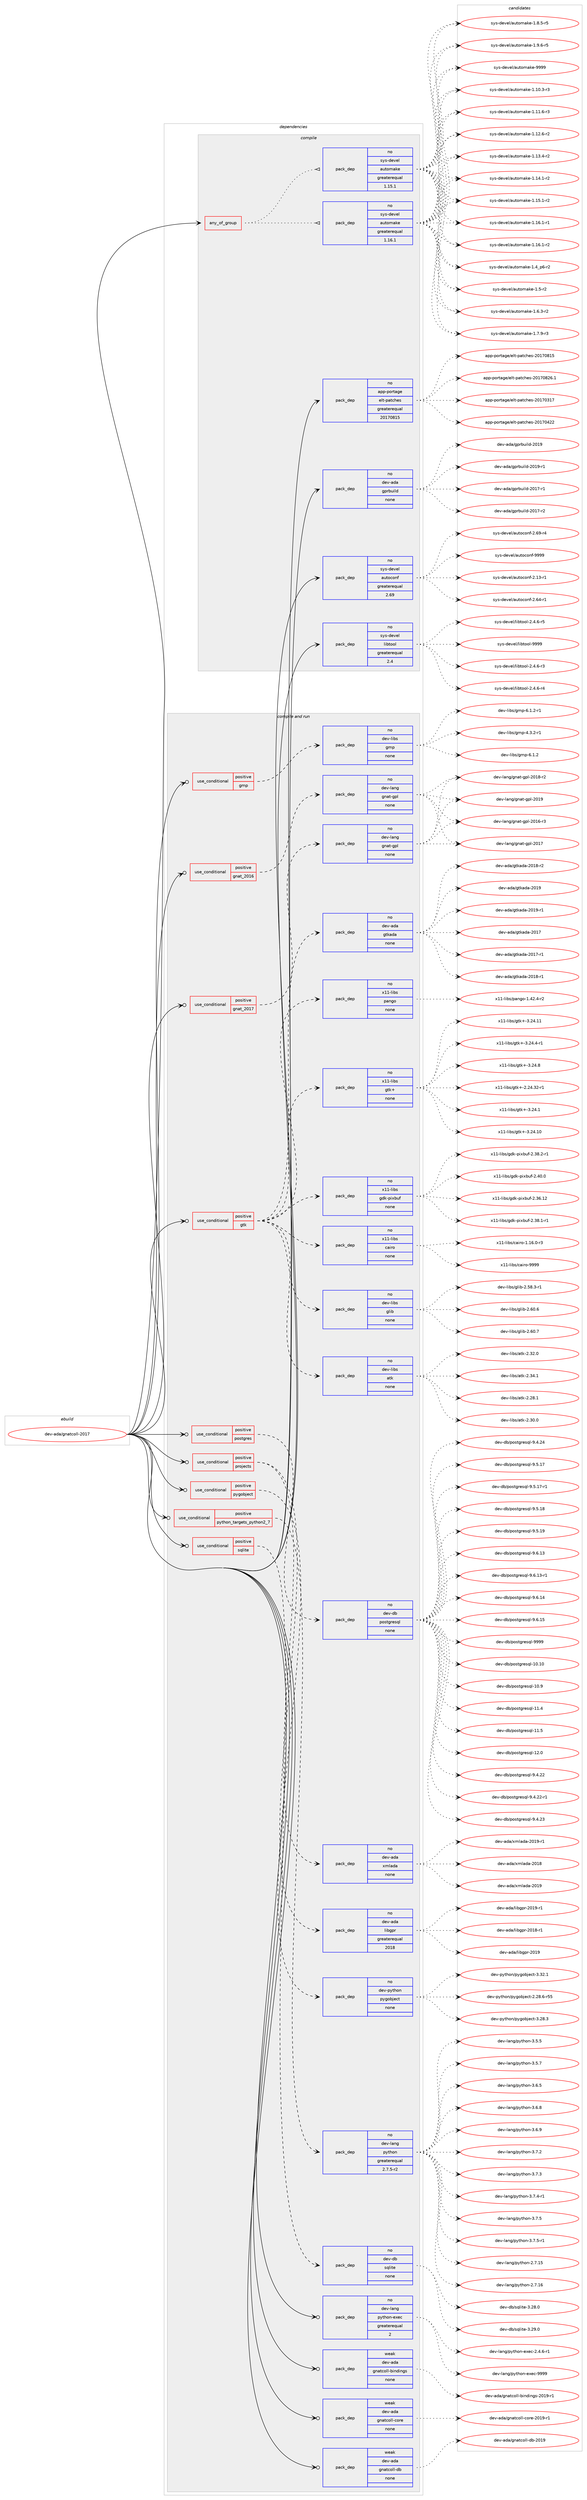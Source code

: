 digraph prolog {

# *************
# Graph options
# *************

newrank=true;
concentrate=true;
compound=true;
graph [rankdir=LR,fontname=Helvetica,fontsize=10,ranksep=1.5];#, ranksep=2.5, nodesep=0.2];
edge  [arrowhead=vee];
node  [fontname=Helvetica,fontsize=10];

# **********
# The ebuild
# **********

subgraph cluster_leftcol {
color=gray;
rank=same;
label=<<i>ebuild</i>>;
id [label="dev-ada/gnatcoll-2017", color=red, width=4, href="../dev-ada/gnatcoll-2017.svg"];
}

# ****************
# The dependencies
# ****************

subgraph cluster_midcol {
color=gray;
label=<<i>dependencies</i>>;
subgraph cluster_compile {
fillcolor="#eeeeee";
style=filled;
label=<<i>compile</i>>;
subgraph any9236 {
dependency516291 [label=<<TABLE BORDER="0" CELLBORDER="1" CELLSPACING="0" CELLPADDING="4"><TR><TD CELLPADDING="10">any_of_group</TD></TR></TABLE>>, shape=none, color=red];subgraph pack384468 {
dependency516292 [label=<<TABLE BORDER="0" CELLBORDER="1" CELLSPACING="0" CELLPADDING="4" WIDTH="220"><TR><TD ROWSPAN="6" CELLPADDING="30">pack_dep</TD></TR><TR><TD WIDTH="110">no</TD></TR><TR><TD>sys-devel</TD></TR><TR><TD>automake</TD></TR><TR><TD>greaterequal</TD></TR><TR><TD>1.16.1</TD></TR></TABLE>>, shape=none, color=blue];
}
dependency516291:e -> dependency516292:w [weight=20,style="dotted",arrowhead="oinv"];
subgraph pack384469 {
dependency516293 [label=<<TABLE BORDER="0" CELLBORDER="1" CELLSPACING="0" CELLPADDING="4" WIDTH="220"><TR><TD ROWSPAN="6" CELLPADDING="30">pack_dep</TD></TR><TR><TD WIDTH="110">no</TD></TR><TR><TD>sys-devel</TD></TR><TR><TD>automake</TD></TR><TR><TD>greaterequal</TD></TR><TR><TD>1.15.1</TD></TR></TABLE>>, shape=none, color=blue];
}
dependency516291:e -> dependency516293:w [weight=20,style="dotted",arrowhead="oinv"];
}
id:e -> dependency516291:w [weight=20,style="solid",arrowhead="vee"];
subgraph pack384470 {
dependency516294 [label=<<TABLE BORDER="0" CELLBORDER="1" CELLSPACING="0" CELLPADDING="4" WIDTH="220"><TR><TD ROWSPAN="6" CELLPADDING="30">pack_dep</TD></TR><TR><TD WIDTH="110">no</TD></TR><TR><TD>app-portage</TD></TR><TR><TD>elt-patches</TD></TR><TR><TD>greaterequal</TD></TR><TR><TD>20170815</TD></TR></TABLE>>, shape=none, color=blue];
}
id:e -> dependency516294:w [weight=20,style="solid",arrowhead="vee"];
subgraph pack384471 {
dependency516295 [label=<<TABLE BORDER="0" CELLBORDER="1" CELLSPACING="0" CELLPADDING="4" WIDTH="220"><TR><TD ROWSPAN="6" CELLPADDING="30">pack_dep</TD></TR><TR><TD WIDTH="110">no</TD></TR><TR><TD>dev-ada</TD></TR><TR><TD>gprbuild</TD></TR><TR><TD>none</TD></TR><TR><TD></TD></TR></TABLE>>, shape=none, color=blue];
}
id:e -> dependency516295:w [weight=20,style="solid",arrowhead="vee"];
subgraph pack384472 {
dependency516296 [label=<<TABLE BORDER="0" CELLBORDER="1" CELLSPACING="0" CELLPADDING="4" WIDTH="220"><TR><TD ROWSPAN="6" CELLPADDING="30">pack_dep</TD></TR><TR><TD WIDTH="110">no</TD></TR><TR><TD>sys-devel</TD></TR><TR><TD>autoconf</TD></TR><TR><TD>greaterequal</TD></TR><TR><TD>2.69</TD></TR></TABLE>>, shape=none, color=blue];
}
id:e -> dependency516296:w [weight=20,style="solid",arrowhead="vee"];
subgraph pack384473 {
dependency516297 [label=<<TABLE BORDER="0" CELLBORDER="1" CELLSPACING="0" CELLPADDING="4" WIDTH="220"><TR><TD ROWSPAN="6" CELLPADDING="30">pack_dep</TD></TR><TR><TD WIDTH="110">no</TD></TR><TR><TD>sys-devel</TD></TR><TR><TD>libtool</TD></TR><TR><TD>greaterequal</TD></TR><TR><TD>2.4</TD></TR></TABLE>>, shape=none, color=blue];
}
id:e -> dependency516297:w [weight=20,style="solid",arrowhead="vee"];
}
subgraph cluster_compileandrun {
fillcolor="#eeeeee";
style=filled;
label=<<i>compile and run</i>>;
subgraph cond122259 {
dependency516298 [label=<<TABLE BORDER="0" CELLBORDER="1" CELLSPACING="0" CELLPADDING="4"><TR><TD ROWSPAN="3" CELLPADDING="10">use_conditional</TD></TR><TR><TD>positive</TD></TR><TR><TD>gmp</TD></TR></TABLE>>, shape=none, color=red];
subgraph pack384474 {
dependency516299 [label=<<TABLE BORDER="0" CELLBORDER="1" CELLSPACING="0" CELLPADDING="4" WIDTH="220"><TR><TD ROWSPAN="6" CELLPADDING="30">pack_dep</TD></TR><TR><TD WIDTH="110">no</TD></TR><TR><TD>dev-libs</TD></TR><TR><TD>gmp</TD></TR><TR><TD>none</TD></TR><TR><TD></TD></TR></TABLE>>, shape=none, color=blue];
}
dependency516298:e -> dependency516299:w [weight=20,style="dashed",arrowhead="vee"];
}
id:e -> dependency516298:w [weight=20,style="solid",arrowhead="odotvee"];
subgraph cond122260 {
dependency516300 [label=<<TABLE BORDER="0" CELLBORDER="1" CELLSPACING="0" CELLPADDING="4"><TR><TD ROWSPAN="3" CELLPADDING="10">use_conditional</TD></TR><TR><TD>positive</TD></TR><TR><TD>gnat_2016</TD></TR></TABLE>>, shape=none, color=red];
subgraph pack384475 {
dependency516301 [label=<<TABLE BORDER="0" CELLBORDER="1" CELLSPACING="0" CELLPADDING="4" WIDTH="220"><TR><TD ROWSPAN="6" CELLPADDING="30">pack_dep</TD></TR><TR><TD WIDTH="110">no</TD></TR><TR><TD>dev-lang</TD></TR><TR><TD>gnat-gpl</TD></TR><TR><TD>none</TD></TR><TR><TD></TD></TR></TABLE>>, shape=none, color=blue];
}
dependency516300:e -> dependency516301:w [weight=20,style="dashed",arrowhead="vee"];
}
id:e -> dependency516300:w [weight=20,style="solid",arrowhead="odotvee"];
subgraph cond122261 {
dependency516302 [label=<<TABLE BORDER="0" CELLBORDER="1" CELLSPACING="0" CELLPADDING="4"><TR><TD ROWSPAN="3" CELLPADDING="10">use_conditional</TD></TR><TR><TD>positive</TD></TR><TR><TD>gnat_2017</TD></TR></TABLE>>, shape=none, color=red];
subgraph pack384476 {
dependency516303 [label=<<TABLE BORDER="0" CELLBORDER="1" CELLSPACING="0" CELLPADDING="4" WIDTH="220"><TR><TD ROWSPAN="6" CELLPADDING="30">pack_dep</TD></TR><TR><TD WIDTH="110">no</TD></TR><TR><TD>dev-lang</TD></TR><TR><TD>gnat-gpl</TD></TR><TR><TD>none</TD></TR><TR><TD></TD></TR></TABLE>>, shape=none, color=blue];
}
dependency516302:e -> dependency516303:w [weight=20,style="dashed",arrowhead="vee"];
}
id:e -> dependency516302:w [weight=20,style="solid",arrowhead="odotvee"];
subgraph cond122262 {
dependency516304 [label=<<TABLE BORDER="0" CELLBORDER="1" CELLSPACING="0" CELLPADDING="4"><TR><TD ROWSPAN="3" CELLPADDING="10">use_conditional</TD></TR><TR><TD>positive</TD></TR><TR><TD>gtk</TD></TR></TABLE>>, shape=none, color=red];
subgraph pack384477 {
dependency516305 [label=<<TABLE BORDER="0" CELLBORDER="1" CELLSPACING="0" CELLPADDING="4" WIDTH="220"><TR><TD ROWSPAN="6" CELLPADDING="30">pack_dep</TD></TR><TR><TD WIDTH="110">no</TD></TR><TR><TD>dev-ada</TD></TR><TR><TD>gtkada</TD></TR><TR><TD>none</TD></TR><TR><TD></TD></TR></TABLE>>, shape=none, color=blue];
}
dependency516304:e -> dependency516305:w [weight=20,style="dashed",arrowhead="vee"];
subgraph pack384478 {
dependency516306 [label=<<TABLE BORDER="0" CELLBORDER="1" CELLSPACING="0" CELLPADDING="4" WIDTH="220"><TR><TD ROWSPAN="6" CELLPADDING="30">pack_dep</TD></TR><TR><TD WIDTH="110">no</TD></TR><TR><TD>dev-libs</TD></TR><TR><TD>atk</TD></TR><TR><TD>none</TD></TR><TR><TD></TD></TR></TABLE>>, shape=none, color=blue];
}
dependency516304:e -> dependency516306:w [weight=20,style="dashed",arrowhead="vee"];
subgraph pack384479 {
dependency516307 [label=<<TABLE BORDER="0" CELLBORDER="1" CELLSPACING="0" CELLPADDING="4" WIDTH="220"><TR><TD ROWSPAN="6" CELLPADDING="30">pack_dep</TD></TR><TR><TD WIDTH="110">no</TD></TR><TR><TD>dev-libs</TD></TR><TR><TD>glib</TD></TR><TR><TD>none</TD></TR><TR><TD></TD></TR></TABLE>>, shape=none, color=blue];
}
dependency516304:e -> dependency516307:w [weight=20,style="dashed",arrowhead="vee"];
subgraph pack384480 {
dependency516308 [label=<<TABLE BORDER="0" CELLBORDER="1" CELLSPACING="0" CELLPADDING="4" WIDTH="220"><TR><TD ROWSPAN="6" CELLPADDING="30">pack_dep</TD></TR><TR><TD WIDTH="110">no</TD></TR><TR><TD>x11-libs</TD></TR><TR><TD>cairo</TD></TR><TR><TD>none</TD></TR><TR><TD></TD></TR></TABLE>>, shape=none, color=blue];
}
dependency516304:e -> dependency516308:w [weight=20,style="dashed",arrowhead="vee"];
subgraph pack384481 {
dependency516309 [label=<<TABLE BORDER="0" CELLBORDER="1" CELLSPACING="0" CELLPADDING="4" WIDTH="220"><TR><TD ROWSPAN="6" CELLPADDING="30">pack_dep</TD></TR><TR><TD WIDTH="110">no</TD></TR><TR><TD>x11-libs</TD></TR><TR><TD>gdk-pixbuf</TD></TR><TR><TD>none</TD></TR><TR><TD></TD></TR></TABLE>>, shape=none, color=blue];
}
dependency516304:e -> dependency516309:w [weight=20,style="dashed",arrowhead="vee"];
subgraph pack384482 {
dependency516310 [label=<<TABLE BORDER="0" CELLBORDER="1" CELLSPACING="0" CELLPADDING="4" WIDTH="220"><TR><TD ROWSPAN="6" CELLPADDING="30">pack_dep</TD></TR><TR><TD WIDTH="110">no</TD></TR><TR><TD>x11-libs</TD></TR><TR><TD>gtk+</TD></TR><TR><TD>none</TD></TR><TR><TD></TD></TR></TABLE>>, shape=none, color=blue];
}
dependency516304:e -> dependency516310:w [weight=20,style="dashed",arrowhead="vee"];
subgraph pack384483 {
dependency516311 [label=<<TABLE BORDER="0" CELLBORDER="1" CELLSPACING="0" CELLPADDING="4" WIDTH="220"><TR><TD ROWSPAN="6" CELLPADDING="30">pack_dep</TD></TR><TR><TD WIDTH="110">no</TD></TR><TR><TD>x11-libs</TD></TR><TR><TD>pango</TD></TR><TR><TD>none</TD></TR><TR><TD></TD></TR></TABLE>>, shape=none, color=blue];
}
dependency516304:e -> dependency516311:w [weight=20,style="dashed",arrowhead="vee"];
}
id:e -> dependency516304:w [weight=20,style="solid",arrowhead="odotvee"];
subgraph cond122263 {
dependency516312 [label=<<TABLE BORDER="0" CELLBORDER="1" CELLSPACING="0" CELLPADDING="4"><TR><TD ROWSPAN="3" CELLPADDING="10">use_conditional</TD></TR><TR><TD>positive</TD></TR><TR><TD>postgres</TD></TR></TABLE>>, shape=none, color=red];
subgraph pack384484 {
dependency516313 [label=<<TABLE BORDER="0" CELLBORDER="1" CELLSPACING="0" CELLPADDING="4" WIDTH="220"><TR><TD ROWSPAN="6" CELLPADDING="30">pack_dep</TD></TR><TR><TD WIDTH="110">no</TD></TR><TR><TD>dev-db</TD></TR><TR><TD>postgresql</TD></TR><TR><TD>none</TD></TR><TR><TD></TD></TR></TABLE>>, shape=none, color=blue];
}
dependency516312:e -> dependency516313:w [weight=20,style="dashed",arrowhead="vee"];
}
id:e -> dependency516312:w [weight=20,style="solid",arrowhead="odotvee"];
subgraph cond122264 {
dependency516314 [label=<<TABLE BORDER="0" CELLBORDER="1" CELLSPACING="0" CELLPADDING="4"><TR><TD ROWSPAN="3" CELLPADDING="10">use_conditional</TD></TR><TR><TD>positive</TD></TR><TR><TD>projects</TD></TR></TABLE>>, shape=none, color=red];
subgraph pack384485 {
dependency516315 [label=<<TABLE BORDER="0" CELLBORDER="1" CELLSPACING="0" CELLPADDING="4" WIDTH="220"><TR><TD ROWSPAN="6" CELLPADDING="30">pack_dep</TD></TR><TR><TD WIDTH="110">no</TD></TR><TR><TD>dev-ada</TD></TR><TR><TD>libgpr</TD></TR><TR><TD>greaterequal</TD></TR><TR><TD>2018</TD></TR></TABLE>>, shape=none, color=blue];
}
dependency516314:e -> dependency516315:w [weight=20,style="dashed",arrowhead="vee"];
subgraph pack384486 {
dependency516316 [label=<<TABLE BORDER="0" CELLBORDER="1" CELLSPACING="0" CELLPADDING="4" WIDTH="220"><TR><TD ROWSPAN="6" CELLPADDING="30">pack_dep</TD></TR><TR><TD WIDTH="110">no</TD></TR><TR><TD>dev-ada</TD></TR><TR><TD>xmlada</TD></TR><TR><TD>none</TD></TR><TR><TD></TD></TR></TABLE>>, shape=none, color=blue];
}
dependency516314:e -> dependency516316:w [weight=20,style="dashed",arrowhead="vee"];
}
id:e -> dependency516314:w [weight=20,style="solid",arrowhead="odotvee"];
subgraph cond122265 {
dependency516317 [label=<<TABLE BORDER="0" CELLBORDER="1" CELLSPACING="0" CELLPADDING="4"><TR><TD ROWSPAN="3" CELLPADDING="10">use_conditional</TD></TR><TR><TD>positive</TD></TR><TR><TD>pygobject</TD></TR></TABLE>>, shape=none, color=red];
subgraph pack384487 {
dependency516318 [label=<<TABLE BORDER="0" CELLBORDER="1" CELLSPACING="0" CELLPADDING="4" WIDTH="220"><TR><TD ROWSPAN="6" CELLPADDING="30">pack_dep</TD></TR><TR><TD WIDTH="110">no</TD></TR><TR><TD>dev-python</TD></TR><TR><TD>pygobject</TD></TR><TR><TD>none</TD></TR><TR><TD></TD></TR></TABLE>>, shape=none, color=blue];
}
dependency516317:e -> dependency516318:w [weight=20,style="dashed",arrowhead="vee"];
}
id:e -> dependency516317:w [weight=20,style="solid",arrowhead="odotvee"];
subgraph cond122266 {
dependency516319 [label=<<TABLE BORDER="0" CELLBORDER="1" CELLSPACING="0" CELLPADDING="4"><TR><TD ROWSPAN="3" CELLPADDING="10">use_conditional</TD></TR><TR><TD>positive</TD></TR><TR><TD>python_targets_python2_7</TD></TR></TABLE>>, shape=none, color=red];
subgraph pack384488 {
dependency516320 [label=<<TABLE BORDER="0" CELLBORDER="1" CELLSPACING="0" CELLPADDING="4" WIDTH="220"><TR><TD ROWSPAN="6" CELLPADDING="30">pack_dep</TD></TR><TR><TD WIDTH="110">no</TD></TR><TR><TD>dev-lang</TD></TR><TR><TD>python</TD></TR><TR><TD>greaterequal</TD></TR><TR><TD>2.7.5-r2</TD></TR></TABLE>>, shape=none, color=blue];
}
dependency516319:e -> dependency516320:w [weight=20,style="dashed",arrowhead="vee"];
}
id:e -> dependency516319:w [weight=20,style="solid",arrowhead="odotvee"];
subgraph cond122267 {
dependency516321 [label=<<TABLE BORDER="0" CELLBORDER="1" CELLSPACING="0" CELLPADDING="4"><TR><TD ROWSPAN="3" CELLPADDING="10">use_conditional</TD></TR><TR><TD>positive</TD></TR><TR><TD>sqlite</TD></TR></TABLE>>, shape=none, color=red];
subgraph pack384489 {
dependency516322 [label=<<TABLE BORDER="0" CELLBORDER="1" CELLSPACING="0" CELLPADDING="4" WIDTH="220"><TR><TD ROWSPAN="6" CELLPADDING="30">pack_dep</TD></TR><TR><TD WIDTH="110">no</TD></TR><TR><TD>dev-db</TD></TR><TR><TD>sqlite</TD></TR><TR><TD>none</TD></TR><TR><TD></TD></TR></TABLE>>, shape=none, color=blue];
}
dependency516321:e -> dependency516322:w [weight=20,style="dashed",arrowhead="vee"];
}
id:e -> dependency516321:w [weight=20,style="solid",arrowhead="odotvee"];
subgraph pack384490 {
dependency516323 [label=<<TABLE BORDER="0" CELLBORDER="1" CELLSPACING="0" CELLPADDING="4" WIDTH="220"><TR><TD ROWSPAN="6" CELLPADDING="30">pack_dep</TD></TR><TR><TD WIDTH="110">no</TD></TR><TR><TD>dev-lang</TD></TR><TR><TD>python-exec</TD></TR><TR><TD>greaterequal</TD></TR><TR><TD>2</TD></TR></TABLE>>, shape=none, color=blue];
}
id:e -> dependency516323:w [weight=20,style="solid",arrowhead="odotvee"];
subgraph pack384491 {
dependency516324 [label=<<TABLE BORDER="0" CELLBORDER="1" CELLSPACING="0" CELLPADDING="4" WIDTH="220"><TR><TD ROWSPAN="6" CELLPADDING="30">pack_dep</TD></TR><TR><TD WIDTH="110">weak</TD></TR><TR><TD>dev-ada</TD></TR><TR><TD>gnatcoll-bindings</TD></TR><TR><TD>none</TD></TR><TR><TD></TD></TR></TABLE>>, shape=none, color=blue];
}
id:e -> dependency516324:w [weight=20,style="solid",arrowhead="odotvee"];
subgraph pack384492 {
dependency516325 [label=<<TABLE BORDER="0" CELLBORDER="1" CELLSPACING="0" CELLPADDING="4" WIDTH="220"><TR><TD ROWSPAN="6" CELLPADDING="30">pack_dep</TD></TR><TR><TD WIDTH="110">weak</TD></TR><TR><TD>dev-ada</TD></TR><TR><TD>gnatcoll-core</TD></TR><TR><TD>none</TD></TR><TR><TD></TD></TR></TABLE>>, shape=none, color=blue];
}
id:e -> dependency516325:w [weight=20,style="solid",arrowhead="odotvee"];
subgraph pack384493 {
dependency516326 [label=<<TABLE BORDER="0" CELLBORDER="1" CELLSPACING="0" CELLPADDING="4" WIDTH="220"><TR><TD ROWSPAN="6" CELLPADDING="30">pack_dep</TD></TR><TR><TD WIDTH="110">weak</TD></TR><TR><TD>dev-ada</TD></TR><TR><TD>gnatcoll-db</TD></TR><TR><TD>none</TD></TR><TR><TD></TD></TR></TABLE>>, shape=none, color=blue];
}
id:e -> dependency516326:w [weight=20,style="solid",arrowhead="odotvee"];
}
subgraph cluster_run {
fillcolor="#eeeeee";
style=filled;
label=<<i>run</i>>;
}
}

# **************
# The candidates
# **************

subgraph cluster_choices {
rank=same;
color=gray;
label=<<i>candidates</i>>;

subgraph choice384468 {
color=black;
nodesep=1;
choice11512111545100101118101108479711711611110997107101454946494846514511451 [label="sys-devel/automake-1.10.3-r3", color=red, width=4,href="../sys-devel/automake-1.10.3-r3.svg"];
choice11512111545100101118101108479711711611110997107101454946494946544511451 [label="sys-devel/automake-1.11.6-r3", color=red, width=4,href="../sys-devel/automake-1.11.6-r3.svg"];
choice11512111545100101118101108479711711611110997107101454946495046544511450 [label="sys-devel/automake-1.12.6-r2", color=red, width=4,href="../sys-devel/automake-1.12.6-r2.svg"];
choice11512111545100101118101108479711711611110997107101454946495146524511450 [label="sys-devel/automake-1.13.4-r2", color=red, width=4,href="../sys-devel/automake-1.13.4-r2.svg"];
choice11512111545100101118101108479711711611110997107101454946495246494511450 [label="sys-devel/automake-1.14.1-r2", color=red, width=4,href="../sys-devel/automake-1.14.1-r2.svg"];
choice11512111545100101118101108479711711611110997107101454946495346494511450 [label="sys-devel/automake-1.15.1-r2", color=red, width=4,href="../sys-devel/automake-1.15.1-r2.svg"];
choice11512111545100101118101108479711711611110997107101454946495446494511449 [label="sys-devel/automake-1.16.1-r1", color=red, width=4,href="../sys-devel/automake-1.16.1-r1.svg"];
choice11512111545100101118101108479711711611110997107101454946495446494511450 [label="sys-devel/automake-1.16.1-r2", color=red, width=4,href="../sys-devel/automake-1.16.1-r2.svg"];
choice115121115451001011181011084797117116111109971071014549465295112544511450 [label="sys-devel/automake-1.4_p6-r2", color=red, width=4,href="../sys-devel/automake-1.4_p6-r2.svg"];
choice11512111545100101118101108479711711611110997107101454946534511450 [label="sys-devel/automake-1.5-r2", color=red, width=4,href="../sys-devel/automake-1.5-r2.svg"];
choice115121115451001011181011084797117116111109971071014549465446514511450 [label="sys-devel/automake-1.6.3-r2", color=red, width=4,href="../sys-devel/automake-1.6.3-r2.svg"];
choice115121115451001011181011084797117116111109971071014549465546574511451 [label="sys-devel/automake-1.7.9-r3", color=red, width=4,href="../sys-devel/automake-1.7.9-r3.svg"];
choice115121115451001011181011084797117116111109971071014549465646534511453 [label="sys-devel/automake-1.8.5-r5", color=red, width=4,href="../sys-devel/automake-1.8.5-r5.svg"];
choice115121115451001011181011084797117116111109971071014549465746544511453 [label="sys-devel/automake-1.9.6-r5", color=red, width=4,href="../sys-devel/automake-1.9.6-r5.svg"];
choice115121115451001011181011084797117116111109971071014557575757 [label="sys-devel/automake-9999", color=red, width=4,href="../sys-devel/automake-9999.svg"];
dependency516292:e -> choice11512111545100101118101108479711711611110997107101454946494846514511451:w [style=dotted,weight="100"];
dependency516292:e -> choice11512111545100101118101108479711711611110997107101454946494946544511451:w [style=dotted,weight="100"];
dependency516292:e -> choice11512111545100101118101108479711711611110997107101454946495046544511450:w [style=dotted,weight="100"];
dependency516292:e -> choice11512111545100101118101108479711711611110997107101454946495146524511450:w [style=dotted,weight="100"];
dependency516292:e -> choice11512111545100101118101108479711711611110997107101454946495246494511450:w [style=dotted,weight="100"];
dependency516292:e -> choice11512111545100101118101108479711711611110997107101454946495346494511450:w [style=dotted,weight="100"];
dependency516292:e -> choice11512111545100101118101108479711711611110997107101454946495446494511449:w [style=dotted,weight="100"];
dependency516292:e -> choice11512111545100101118101108479711711611110997107101454946495446494511450:w [style=dotted,weight="100"];
dependency516292:e -> choice115121115451001011181011084797117116111109971071014549465295112544511450:w [style=dotted,weight="100"];
dependency516292:e -> choice11512111545100101118101108479711711611110997107101454946534511450:w [style=dotted,weight="100"];
dependency516292:e -> choice115121115451001011181011084797117116111109971071014549465446514511450:w [style=dotted,weight="100"];
dependency516292:e -> choice115121115451001011181011084797117116111109971071014549465546574511451:w [style=dotted,weight="100"];
dependency516292:e -> choice115121115451001011181011084797117116111109971071014549465646534511453:w [style=dotted,weight="100"];
dependency516292:e -> choice115121115451001011181011084797117116111109971071014549465746544511453:w [style=dotted,weight="100"];
dependency516292:e -> choice115121115451001011181011084797117116111109971071014557575757:w [style=dotted,weight="100"];
}
subgraph choice384469 {
color=black;
nodesep=1;
choice11512111545100101118101108479711711611110997107101454946494846514511451 [label="sys-devel/automake-1.10.3-r3", color=red, width=4,href="../sys-devel/automake-1.10.3-r3.svg"];
choice11512111545100101118101108479711711611110997107101454946494946544511451 [label="sys-devel/automake-1.11.6-r3", color=red, width=4,href="../sys-devel/automake-1.11.6-r3.svg"];
choice11512111545100101118101108479711711611110997107101454946495046544511450 [label="sys-devel/automake-1.12.6-r2", color=red, width=4,href="../sys-devel/automake-1.12.6-r2.svg"];
choice11512111545100101118101108479711711611110997107101454946495146524511450 [label="sys-devel/automake-1.13.4-r2", color=red, width=4,href="../sys-devel/automake-1.13.4-r2.svg"];
choice11512111545100101118101108479711711611110997107101454946495246494511450 [label="sys-devel/automake-1.14.1-r2", color=red, width=4,href="../sys-devel/automake-1.14.1-r2.svg"];
choice11512111545100101118101108479711711611110997107101454946495346494511450 [label="sys-devel/automake-1.15.1-r2", color=red, width=4,href="../sys-devel/automake-1.15.1-r2.svg"];
choice11512111545100101118101108479711711611110997107101454946495446494511449 [label="sys-devel/automake-1.16.1-r1", color=red, width=4,href="../sys-devel/automake-1.16.1-r1.svg"];
choice11512111545100101118101108479711711611110997107101454946495446494511450 [label="sys-devel/automake-1.16.1-r2", color=red, width=4,href="../sys-devel/automake-1.16.1-r2.svg"];
choice115121115451001011181011084797117116111109971071014549465295112544511450 [label="sys-devel/automake-1.4_p6-r2", color=red, width=4,href="../sys-devel/automake-1.4_p6-r2.svg"];
choice11512111545100101118101108479711711611110997107101454946534511450 [label="sys-devel/automake-1.5-r2", color=red, width=4,href="../sys-devel/automake-1.5-r2.svg"];
choice115121115451001011181011084797117116111109971071014549465446514511450 [label="sys-devel/automake-1.6.3-r2", color=red, width=4,href="../sys-devel/automake-1.6.3-r2.svg"];
choice115121115451001011181011084797117116111109971071014549465546574511451 [label="sys-devel/automake-1.7.9-r3", color=red, width=4,href="../sys-devel/automake-1.7.9-r3.svg"];
choice115121115451001011181011084797117116111109971071014549465646534511453 [label="sys-devel/automake-1.8.5-r5", color=red, width=4,href="../sys-devel/automake-1.8.5-r5.svg"];
choice115121115451001011181011084797117116111109971071014549465746544511453 [label="sys-devel/automake-1.9.6-r5", color=red, width=4,href="../sys-devel/automake-1.9.6-r5.svg"];
choice115121115451001011181011084797117116111109971071014557575757 [label="sys-devel/automake-9999", color=red, width=4,href="../sys-devel/automake-9999.svg"];
dependency516293:e -> choice11512111545100101118101108479711711611110997107101454946494846514511451:w [style=dotted,weight="100"];
dependency516293:e -> choice11512111545100101118101108479711711611110997107101454946494946544511451:w [style=dotted,weight="100"];
dependency516293:e -> choice11512111545100101118101108479711711611110997107101454946495046544511450:w [style=dotted,weight="100"];
dependency516293:e -> choice11512111545100101118101108479711711611110997107101454946495146524511450:w [style=dotted,weight="100"];
dependency516293:e -> choice11512111545100101118101108479711711611110997107101454946495246494511450:w [style=dotted,weight="100"];
dependency516293:e -> choice11512111545100101118101108479711711611110997107101454946495346494511450:w [style=dotted,weight="100"];
dependency516293:e -> choice11512111545100101118101108479711711611110997107101454946495446494511449:w [style=dotted,weight="100"];
dependency516293:e -> choice11512111545100101118101108479711711611110997107101454946495446494511450:w [style=dotted,weight="100"];
dependency516293:e -> choice115121115451001011181011084797117116111109971071014549465295112544511450:w [style=dotted,weight="100"];
dependency516293:e -> choice11512111545100101118101108479711711611110997107101454946534511450:w [style=dotted,weight="100"];
dependency516293:e -> choice115121115451001011181011084797117116111109971071014549465446514511450:w [style=dotted,weight="100"];
dependency516293:e -> choice115121115451001011181011084797117116111109971071014549465546574511451:w [style=dotted,weight="100"];
dependency516293:e -> choice115121115451001011181011084797117116111109971071014549465646534511453:w [style=dotted,weight="100"];
dependency516293:e -> choice115121115451001011181011084797117116111109971071014549465746544511453:w [style=dotted,weight="100"];
dependency516293:e -> choice115121115451001011181011084797117116111109971071014557575757:w [style=dotted,weight="100"];
}
subgraph choice384470 {
color=black;
nodesep=1;
choice97112112451121111141169710310147101108116451129711699104101115455048495548514955 [label="app-portage/elt-patches-20170317", color=red, width=4,href="../app-portage/elt-patches-20170317.svg"];
choice97112112451121111141169710310147101108116451129711699104101115455048495548525050 [label="app-portage/elt-patches-20170422", color=red, width=4,href="../app-portage/elt-patches-20170422.svg"];
choice97112112451121111141169710310147101108116451129711699104101115455048495548564953 [label="app-portage/elt-patches-20170815", color=red, width=4,href="../app-portage/elt-patches-20170815.svg"];
choice971121124511211111411697103101471011081164511297116991041011154550484955485650544649 [label="app-portage/elt-patches-20170826.1", color=red, width=4,href="../app-portage/elt-patches-20170826.1.svg"];
dependency516294:e -> choice97112112451121111141169710310147101108116451129711699104101115455048495548514955:w [style=dotted,weight="100"];
dependency516294:e -> choice97112112451121111141169710310147101108116451129711699104101115455048495548525050:w [style=dotted,weight="100"];
dependency516294:e -> choice97112112451121111141169710310147101108116451129711699104101115455048495548564953:w [style=dotted,weight="100"];
dependency516294:e -> choice971121124511211111411697103101471011081164511297116991041011154550484955485650544649:w [style=dotted,weight="100"];
}
subgraph choice384471 {
color=black;
nodesep=1;
choice100101118459710097471031121149811710510810045504849554511449 [label="dev-ada/gprbuild-2017-r1", color=red, width=4,href="../dev-ada/gprbuild-2017-r1.svg"];
choice100101118459710097471031121149811710510810045504849554511450 [label="dev-ada/gprbuild-2017-r2", color=red, width=4,href="../dev-ada/gprbuild-2017-r2.svg"];
choice10010111845971009747103112114981171051081004550484957 [label="dev-ada/gprbuild-2019", color=red, width=4,href="../dev-ada/gprbuild-2019.svg"];
choice100101118459710097471031121149811710510810045504849574511449 [label="dev-ada/gprbuild-2019-r1", color=red, width=4,href="../dev-ada/gprbuild-2019-r1.svg"];
dependency516295:e -> choice100101118459710097471031121149811710510810045504849554511449:w [style=dotted,weight="100"];
dependency516295:e -> choice100101118459710097471031121149811710510810045504849554511450:w [style=dotted,weight="100"];
dependency516295:e -> choice10010111845971009747103112114981171051081004550484957:w [style=dotted,weight="100"];
dependency516295:e -> choice100101118459710097471031121149811710510810045504849574511449:w [style=dotted,weight="100"];
}
subgraph choice384472 {
color=black;
nodesep=1;
choice1151211154510010111810110847971171161119911111010245504649514511449 [label="sys-devel/autoconf-2.13-r1", color=red, width=4,href="../sys-devel/autoconf-2.13-r1.svg"];
choice1151211154510010111810110847971171161119911111010245504654524511449 [label="sys-devel/autoconf-2.64-r1", color=red, width=4,href="../sys-devel/autoconf-2.64-r1.svg"];
choice1151211154510010111810110847971171161119911111010245504654574511452 [label="sys-devel/autoconf-2.69-r4", color=red, width=4,href="../sys-devel/autoconf-2.69-r4.svg"];
choice115121115451001011181011084797117116111991111101024557575757 [label="sys-devel/autoconf-9999", color=red, width=4,href="../sys-devel/autoconf-9999.svg"];
dependency516296:e -> choice1151211154510010111810110847971171161119911111010245504649514511449:w [style=dotted,weight="100"];
dependency516296:e -> choice1151211154510010111810110847971171161119911111010245504654524511449:w [style=dotted,weight="100"];
dependency516296:e -> choice1151211154510010111810110847971171161119911111010245504654574511452:w [style=dotted,weight="100"];
dependency516296:e -> choice115121115451001011181011084797117116111991111101024557575757:w [style=dotted,weight="100"];
}
subgraph choice384473 {
color=black;
nodesep=1;
choice1151211154510010111810110847108105981161111111084550465246544511451 [label="sys-devel/libtool-2.4.6-r3", color=red, width=4,href="../sys-devel/libtool-2.4.6-r3.svg"];
choice1151211154510010111810110847108105981161111111084550465246544511452 [label="sys-devel/libtool-2.4.6-r4", color=red, width=4,href="../sys-devel/libtool-2.4.6-r4.svg"];
choice1151211154510010111810110847108105981161111111084550465246544511453 [label="sys-devel/libtool-2.4.6-r5", color=red, width=4,href="../sys-devel/libtool-2.4.6-r5.svg"];
choice1151211154510010111810110847108105981161111111084557575757 [label="sys-devel/libtool-9999", color=red, width=4,href="../sys-devel/libtool-9999.svg"];
dependency516297:e -> choice1151211154510010111810110847108105981161111111084550465246544511451:w [style=dotted,weight="100"];
dependency516297:e -> choice1151211154510010111810110847108105981161111111084550465246544511452:w [style=dotted,weight="100"];
dependency516297:e -> choice1151211154510010111810110847108105981161111111084550465246544511453:w [style=dotted,weight="100"];
dependency516297:e -> choice1151211154510010111810110847108105981161111111084557575757:w [style=dotted,weight="100"];
}
subgraph choice384474 {
color=black;
nodesep=1;
choice1001011184510810598115471031091124552465146504511449 [label="dev-libs/gmp-4.3.2-r1", color=red, width=4,href="../dev-libs/gmp-4.3.2-r1.svg"];
choice100101118451081059811547103109112455446494650 [label="dev-libs/gmp-6.1.2", color=red, width=4,href="../dev-libs/gmp-6.1.2.svg"];
choice1001011184510810598115471031091124554464946504511449 [label="dev-libs/gmp-6.1.2-r1", color=red, width=4,href="../dev-libs/gmp-6.1.2-r1.svg"];
dependency516299:e -> choice1001011184510810598115471031091124552465146504511449:w [style=dotted,weight="100"];
dependency516299:e -> choice100101118451081059811547103109112455446494650:w [style=dotted,weight="100"];
dependency516299:e -> choice1001011184510810598115471031091124554464946504511449:w [style=dotted,weight="100"];
}
subgraph choice384475 {
color=black;
nodesep=1;
choice100101118451089711010347103110971164510311210845504849544511451 [label="dev-lang/gnat-gpl-2016-r3", color=red, width=4,href="../dev-lang/gnat-gpl-2016-r3.svg"];
choice10010111845108971101034710311097116451031121084550484955 [label="dev-lang/gnat-gpl-2017", color=red, width=4,href="../dev-lang/gnat-gpl-2017.svg"];
choice100101118451089711010347103110971164510311210845504849564511450 [label="dev-lang/gnat-gpl-2018-r2", color=red, width=4,href="../dev-lang/gnat-gpl-2018-r2.svg"];
choice10010111845108971101034710311097116451031121084550484957 [label="dev-lang/gnat-gpl-2019", color=red, width=4,href="../dev-lang/gnat-gpl-2019.svg"];
dependency516301:e -> choice100101118451089711010347103110971164510311210845504849544511451:w [style=dotted,weight="100"];
dependency516301:e -> choice10010111845108971101034710311097116451031121084550484955:w [style=dotted,weight="100"];
dependency516301:e -> choice100101118451089711010347103110971164510311210845504849564511450:w [style=dotted,weight="100"];
dependency516301:e -> choice10010111845108971101034710311097116451031121084550484957:w [style=dotted,weight="100"];
}
subgraph choice384476 {
color=black;
nodesep=1;
choice100101118451089711010347103110971164510311210845504849544511451 [label="dev-lang/gnat-gpl-2016-r3", color=red, width=4,href="../dev-lang/gnat-gpl-2016-r3.svg"];
choice10010111845108971101034710311097116451031121084550484955 [label="dev-lang/gnat-gpl-2017", color=red, width=4,href="../dev-lang/gnat-gpl-2017.svg"];
choice100101118451089711010347103110971164510311210845504849564511450 [label="dev-lang/gnat-gpl-2018-r2", color=red, width=4,href="../dev-lang/gnat-gpl-2018-r2.svg"];
choice10010111845108971101034710311097116451031121084550484957 [label="dev-lang/gnat-gpl-2019", color=red, width=4,href="../dev-lang/gnat-gpl-2019.svg"];
dependency516303:e -> choice100101118451089711010347103110971164510311210845504849544511451:w [style=dotted,weight="100"];
dependency516303:e -> choice10010111845108971101034710311097116451031121084550484955:w [style=dotted,weight="100"];
dependency516303:e -> choice100101118451089711010347103110971164510311210845504849564511450:w [style=dotted,weight="100"];
dependency516303:e -> choice10010111845108971101034710311097116451031121084550484957:w [style=dotted,weight="100"];
}
subgraph choice384477 {
color=black;
nodesep=1;
choice1001011184597100974710311610797100974550484955 [label="dev-ada/gtkada-2017", color=red, width=4,href="../dev-ada/gtkada-2017.svg"];
choice10010111845971009747103116107971009745504849554511449 [label="dev-ada/gtkada-2017-r1", color=red, width=4,href="../dev-ada/gtkada-2017-r1.svg"];
choice10010111845971009747103116107971009745504849564511449 [label="dev-ada/gtkada-2018-r1", color=red, width=4,href="../dev-ada/gtkada-2018-r1.svg"];
choice10010111845971009747103116107971009745504849564511450 [label="dev-ada/gtkada-2018-r2", color=red, width=4,href="../dev-ada/gtkada-2018-r2.svg"];
choice1001011184597100974710311610797100974550484957 [label="dev-ada/gtkada-2019", color=red, width=4,href="../dev-ada/gtkada-2019.svg"];
choice10010111845971009747103116107971009745504849574511449 [label="dev-ada/gtkada-2019-r1", color=red, width=4,href="../dev-ada/gtkada-2019-r1.svg"];
dependency516305:e -> choice1001011184597100974710311610797100974550484955:w [style=dotted,weight="100"];
dependency516305:e -> choice10010111845971009747103116107971009745504849554511449:w [style=dotted,weight="100"];
dependency516305:e -> choice10010111845971009747103116107971009745504849564511449:w [style=dotted,weight="100"];
dependency516305:e -> choice10010111845971009747103116107971009745504849564511450:w [style=dotted,weight="100"];
dependency516305:e -> choice1001011184597100974710311610797100974550484957:w [style=dotted,weight="100"];
dependency516305:e -> choice10010111845971009747103116107971009745504849574511449:w [style=dotted,weight="100"];
}
subgraph choice384478 {
color=black;
nodesep=1;
choice1001011184510810598115479711610745504650564649 [label="dev-libs/atk-2.28.1", color=red, width=4,href="../dev-libs/atk-2.28.1.svg"];
choice1001011184510810598115479711610745504651484648 [label="dev-libs/atk-2.30.0", color=red, width=4,href="../dev-libs/atk-2.30.0.svg"];
choice1001011184510810598115479711610745504651504648 [label="dev-libs/atk-2.32.0", color=red, width=4,href="../dev-libs/atk-2.32.0.svg"];
choice1001011184510810598115479711610745504651524649 [label="dev-libs/atk-2.34.1", color=red, width=4,href="../dev-libs/atk-2.34.1.svg"];
dependency516306:e -> choice1001011184510810598115479711610745504650564649:w [style=dotted,weight="100"];
dependency516306:e -> choice1001011184510810598115479711610745504651484648:w [style=dotted,weight="100"];
dependency516306:e -> choice1001011184510810598115479711610745504651504648:w [style=dotted,weight="100"];
dependency516306:e -> choice1001011184510810598115479711610745504651524649:w [style=dotted,weight="100"];
}
subgraph choice384479 {
color=black;
nodesep=1;
choice10010111845108105981154710310810598455046535646514511449 [label="dev-libs/glib-2.58.3-r1", color=red, width=4,href="../dev-libs/glib-2.58.3-r1.svg"];
choice1001011184510810598115471031081059845504654484654 [label="dev-libs/glib-2.60.6", color=red, width=4,href="../dev-libs/glib-2.60.6.svg"];
choice1001011184510810598115471031081059845504654484655 [label="dev-libs/glib-2.60.7", color=red, width=4,href="../dev-libs/glib-2.60.7.svg"];
dependency516307:e -> choice10010111845108105981154710310810598455046535646514511449:w [style=dotted,weight="100"];
dependency516307:e -> choice1001011184510810598115471031081059845504654484654:w [style=dotted,weight="100"];
dependency516307:e -> choice1001011184510810598115471031081059845504654484655:w [style=dotted,weight="100"];
}
subgraph choice384480 {
color=black;
nodesep=1;
choice12049494510810598115479997105114111454946495446484511451 [label="x11-libs/cairo-1.16.0-r3", color=red, width=4,href="../x11-libs/cairo-1.16.0-r3.svg"];
choice120494945108105981154799971051141114557575757 [label="x11-libs/cairo-9999", color=red, width=4,href="../x11-libs/cairo-9999.svg"];
dependency516308:e -> choice12049494510810598115479997105114111454946495446484511451:w [style=dotted,weight="100"];
dependency516308:e -> choice120494945108105981154799971051141114557575757:w [style=dotted,weight="100"];
}
subgraph choice384481 {
color=black;
nodesep=1;
choice120494945108105981154710310010745112105120981171024550465154464950 [label="x11-libs/gdk-pixbuf-2.36.12", color=red, width=4,href="../x11-libs/gdk-pixbuf-2.36.12.svg"];
choice12049494510810598115471031001074511210512098117102455046515646494511449 [label="x11-libs/gdk-pixbuf-2.38.1-r1", color=red, width=4,href="../x11-libs/gdk-pixbuf-2.38.1-r1.svg"];
choice12049494510810598115471031001074511210512098117102455046515646504511449 [label="x11-libs/gdk-pixbuf-2.38.2-r1", color=red, width=4,href="../x11-libs/gdk-pixbuf-2.38.2-r1.svg"];
choice1204949451081059811547103100107451121051209811710245504652484648 [label="x11-libs/gdk-pixbuf-2.40.0", color=red, width=4,href="../x11-libs/gdk-pixbuf-2.40.0.svg"];
dependency516309:e -> choice120494945108105981154710310010745112105120981171024550465154464950:w [style=dotted,weight="100"];
dependency516309:e -> choice12049494510810598115471031001074511210512098117102455046515646494511449:w [style=dotted,weight="100"];
dependency516309:e -> choice12049494510810598115471031001074511210512098117102455046515646504511449:w [style=dotted,weight="100"];
dependency516309:e -> choice1204949451081059811547103100107451121051209811710245504652484648:w [style=dotted,weight="100"];
}
subgraph choice384482 {
color=black;
nodesep=1;
choice12049494510810598115471031161074345504650524651504511449 [label="x11-libs/gtk+-2.24.32-r1", color=red, width=4,href="../x11-libs/gtk+-2.24.32-r1.svg"];
choice12049494510810598115471031161074345514650524649 [label="x11-libs/gtk+-3.24.1", color=red, width=4,href="../x11-libs/gtk+-3.24.1.svg"];
choice1204949451081059811547103116107434551465052464948 [label="x11-libs/gtk+-3.24.10", color=red, width=4,href="../x11-libs/gtk+-3.24.10.svg"];
choice1204949451081059811547103116107434551465052464949 [label="x11-libs/gtk+-3.24.11", color=red, width=4,href="../x11-libs/gtk+-3.24.11.svg"];
choice120494945108105981154710311610743455146505246524511449 [label="x11-libs/gtk+-3.24.4-r1", color=red, width=4,href="../x11-libs/gtk+-3.24.4-r1.svg"];
choice12049494510810598115471031161074345514650524656 [label="x11-libs/gtk+-3.24.8", color=red, width=4,href="../x11-libs/gtk+-3.24.8.svg"];
dependency516310:e -> choice12049494510810598115471031161074345504650524651504511449:w [style=dotted,weight="100"];
dependency516310:e -> choice12049494510810598115471031161074345514650524649:w [style=dotted,weight="100"];
dependency516310:e -> choice1204949451081059811547103116107434551465052464948:w [style=dotted,weight="100"];
dependency516310:e -> choice1204949451081059811547103116107434551465052464949:w [style=dotted,weight="100"];
dependency516310:e -> choice120494945108105981154710311610743455146505246524511449:w [style=dotted,weight="100"];
dependency516310:e -> choice12049494510810598115471031161074345514650524656:w [style=dotted,weight="100"];
}
subgraph choice384483 {
color=black;
nodesep=1;
choice120494945108105981154711297110103111454946525046524511450 [label="x11-libs/pango-1.42.4-r2", color=red, width=4,href="../x11-libs/pango-1.42.4-r2.svg"];
dependency516311:e -> choice120494945108105981154711297110103111454946525046524511450:w [style=dotted,weight="100"];
}
subgraph choice384484 {
color=black;
nodesep=1;
choice100101118451009847112111115116103114101115113108454948464948 [label="dev-db/postgresql-10.10", color=red, width=4,href="../dev-db/postgresql-10.10.svg"];
choice1001011184510098471121111151161031141011151131084549484657 [label="dev-db/postgresql-10.9", color=red, width=4,href="../dev-db/postgresql-10.9.svg"];
choice1001011184510098471121111151161031141011151131084549494652 [label="dev-db/postgresql-11.4", color=red, width=4,href="../dev-db/postgresql-11.4.svg"];
choice1001011184510098471121111151161031141011151131084549494653 [label="dev-db/postgresql-11.5", color=red, width=4,href="../dev-db/postgresql-11.5.svg"];
choice1001011184510098471121111151161031141011151131084549504648 [label="dev-db/postgresql-12.0", color=red, width=4,href="../dev-db/postgresql-12.0.svg"];
choice10010111845100984711211111511610311410111511310845574652465050 [label="dev-db/postgresql-9.4.22", color=red, width=4,href="../dev-db/postgresql-9.4.22.svg"];
choice100101118451009847112111115116103114101115113108455746524650504511449 [label="dev-db/postgresql-9.4.22-r1", color=red, width=4,href="../dev-db/postgresql-9.4.22-r1.svg"];
choice10010111845100984711211111511610311410111511310845574652465051 [label="dev-db/postgresql-9.4.23", color=red, width=4,href="../dev-db/postgresql-9.4.23.svg"];
choice10010111845100984711211111511610311410111511310845574652465052 [label="dev-db/postgresql-9.4.24", color=red, width=4,href="../dev-db/postgresql-9.4.24.svg"];
choice10010111845100984711211111511610311410111511310845574653464955 [label="dev-db/postgresql-9.5.17", color=red, width=4,href="../dev-db/postgresql-9.5.17.svg"];
choice100101118451009847112111115116103114101115113108455746534649554511449 [label="dev-db/postgresql-9.5.17-r1", color=red, width=4,href="../dev-db/postgresql-9.5.17-r1.svg"];
choice10010111845100984711211111511610311410111511310845574653464956 [label="dev-db/postgresql-9.5.18", color=red, width=4,href="../dev-db/postgresql-9.5.18.svg"];
choice10010111845100984711211111511610311410111511310845574653464957 [label="dev-db/postgresql-9.5.19", color=red, width=4,href="../dev-db/postgresql-9.5.19.svg"];
choice10010111845100984711211111511610311410111511310845574654464951 [label="dev-db/postgresql-9.6.13", color=red, width=4,href="../dev-db/postgresql-9.6.13.svg"];
choice100101118451009847112111115116103114101115113108455746544649514511449 [label="dev-db/postgresql-9.6.13-r1", color=red, width=4,href="../dev-db/postgresql-9.6.13-r1.svg"];
choice10010111845100984711211111511610311410111511310845574654464952 [label="dev-db/postgresql-9.6.14", color=red, width=4,href="../dev-db/postgresql-9.6.14.svg"];
choice10010111845100984711211111511610311410111511310845574654464953 [label="dev-db/postgresql-9.6.15", color=red, width=4,href="../dev-db/postgresql-9.6.15.svg"];
choice1001011184510098471121111151161031141011151131084557575757 [label="dev-db/postgresql-9999", color=red, width=4,href="../dev-db/postgresql-9999.svg"];
dependency516313:e -> choice100101118451009847112111115116103114101115113108454948464948:w [style=dotted,weight="100"];
dependency516313:e -> choice1001011184510098471121111151161031141011151131084549484657:w [style=dotted,weight="100"];
dependency516313:e -> choice1001011184510098471121111151161031141011151131084549494652:w [style=dotted,weight="100"];
dependency516313:e -> choice1001011184510098471121111151161031141011151131084549494653:w [style=dotted,weight="100"];
dependency516313:e -> choice1001011184510098471121111151161031141011151131084549504648:w [style=dotted,weight="100"];
dependency516313:e -> choice10010111845100984711211111511610311410111511310845574652465050:w [style=dotted,weight="100"];
dependency516313:e -> choice100101118451009847112111115116103114101115113108455746524650504511449:w [style=dotted,weight="100"];
dependency516313:e -> choice10010111845100984711211111511610311410111511310845574652465051:w [style=dotted,weight="100"];
dependency516313:e -> choice10010111845100984711211111511610311410111511310845574652465052:w [style=dotted,weight="100"];
dependency516313:e -> choice10010111845100984711211111511610311410111511310845574653464955:w [style=dotted,weight="100"];
dependency516313:e -> choice100101118451009847112111115116103114101115113108455746534649554511449:w [style=dotted,weight="100"];
dependency516313:e -> choice10010111845100984711211111511610311410111511310845574653464956:w [style=dotted,weight="100"];
dependency516313:e -> choice10010111845100984711211111511610311410111511310845574653464957:w [style=dotted,weight="100"];
dependency516313:e -> choice10010111845100984711211111511610311410111511310845574654464951:w [style=dotted,weight="100"];
dependency516313:e -> choice100101118451009847112111115116103114101115113108455746544649514511449:w [style=dotted,weight="100"];
dependency516313:e -> choice10010111845100984711211111511610311410111511310845574654464952:w [style=dotted,weight="100"];
dependency516313:e -> choice10010111845100984711211111511610311410111511310845574654464953:w [style=dotted,weight="100"];
dependency516313:e -> choice1001011184510098471121111151161031141011151131084557575757:w [style=dotted,weight="100"];
}
subgraph choice384485 {
color=black;
nodesep=1;
choice100101118459710097471081059810311211445504849564511449 [label="dev-ada/libgpr-2018-r1", color=red, width=4,href="../dev-ada/libgpr-2018-r1.svg"];
choice10010111845971009747108105981031121144550484957 [label="dev-ada/libgpr-2019", color=red, width=4,href="../dev-ada/libgpr-2019.svg"];
choice100101118459710097471081059810311211445504849574511449 [label="dev-ada/libgpr-2019-r1", color=red, width=4,href="../dev-ada/libgpr-2019-r1.svg"];
dependency516315:e -> choice100101118459710097471081059810311211445504849564511449:w [style=dotted,weight="100"];
dependency516315:e -> choice10010111845971009747108105981031121144550484957:w [style=dotted,weight="100"];
dependency516315:e -> choice100101118459710097471081059810311211445504849574511449:w [style=dotted,weight="100"];
}
subgraph choice384486 {
color=black;
nodesep=1;
choice1001011184597100974712010910897100974550484956 [label="dev-ada/xmlada-2018", color=red, width=4,href="../dev-ada/xmlada-2018.svg"];
choice1001011184597100974712010910897100974550484957 [label="dev-ada/xmlada-2019", color=red, width=4,href="../dev-ada/xmlada-2019.svg"];
choice10010111845971009747120109108971009745504849574511449 [label="dev-ada/xmlada-2019-r1", color=red, width=4,href="../dev-ada/xmlada-2019-r1.svg"];
dependency516316:e -> choice1001011184597100974712010910897100974550484956:w [style=dotted,weight="100"];
dependency516316:e -> choice1001011184597100974712010910897100974550484957:w [style=dotted,weight="100"];
dependency516316:e -> choice10010111845971009747120109108971009745504849574511449:w [style=dotted,weight="100"];
}
subgraph choice384487 {
color=black;
nodesep=1;
choice1001011184511212111610411111047112121103111981061019911645504650564654451145353 [label="dev-python/pygobject-2.28.6-r55", color=red, width=4,href="../dev-python/pygobject-2.28.6-r55.svg"];
choice1001011184511212111610411111047112121103111981061019911645514650564651 [label="dev-python/pygobject-3.28.3", color=red, width=4,href="../dev-python/pygobject-3.28.3.svg"];
choice1001011184511212111610411111047112121103111981061019911645514651504649 [label="dev-python/pygobject-3.32.1", color=red, width=4,href="../dev-python/pygobject-3.32.1.svg"];
dependency516318:e -> choice1001011184511212111610411111047112121103111981061019911645504650564654451145353:w [style=dotted,weight="100"];
dependency516318:e -> choice1001011184511212111610411111047112121103111981061019911645514650564651:w [style=dotted,weight="100"];
dependency516318:e -> choice1001011184511212111610411111047112121103111981061019911645514651504649:w [style=dotted,weight="100"];
}
subgraph choice384488 {
color=black;
nodesep=1;
choice10010111845108971101034711212111610411111045504655464953 [label="dev-lang/python-2.7.15", color=red, width=4,href="../dev-lang/python-2.7.15.svg"];
choice10010111845108971101034711212111610411111045504655464954 [label="dev-lang/python-2.7.16", color=red, width=4,href="../dev-lang/python-2.7.16.svg"];
choice100101118451089711010347112121116104111110455146534653 [label="dev-lang/python-3.5.5", color=red, width=4,href="../dev-lang/python-3.5.5.svg"];
choice100101118451089711010347112121116104111110455146534655 [label="dev-lang/python-3.5.7", color=red, width=4,href="../dev-lang/python-3.5.7.svg"];
choice100101118451089711010347112121116104111110455146544653 [label="dev-lang/python-3.6.5", color=red, width=4,href="../dev-lang/python-3.6.5.svg"];
choice100101118451089711010347112121116104111110455146544656 [label="dev-lang/python-3.6.8", color=red, width=4,href="../dev-lang/python-3.6.8.svg"];
choice100101118451089711010347112121116104111110455146544657 [label="dev-lang/python-3.6.9", color=red, width=4,href="../dev-lang/python-3.6.9.svg"];
choice100101118451089711010347112121116104111110455146554650 [label="dev-lang/python-3.7.2", color=red, width=4,href="../dev-lang/python-3.7.2.svg"];
choice100101118451089711010347112121116104111110455146554651 [label="dev-lang/python-3.7.3", color=red, width=4,href="../dev-lang/python-3.7.3.svg"];
choice1001011184510897110103471121211161041111104551465546524511449 [label="dev-lang/python-3.7.4-r1", color=red, width=4,href="../dev-lang/python-3.7.4-r1.svg"];
choice100101118451089711010347112121116104111110455146554653 [label="dev-lang/python-3.7.5", color=red, width=4,href="../dev-lang/python-3.7.5.svg"];
choice1001011184510897110103471121211161041111104551465546534511449 [label="dev-lang/python-3.7.5-r1", color=red, width=4,href="../dev-lang/python-3.7.5-r1.svg"];
dependency516320:e -> choice10010111845108971101034711212111610411111045504655464953:w [style=dotted,weight="100"];
dependency516320:e -> choice10010111845108971101034711212111610411111045504655464954:w [style=dotted,weight="100"];
dependency516320:e -> choice100101118451089711010347112121116104111110455146534653:w [style=dotted,weight="100"];
dependency516320:e -> choice100101118451089711010347112121116104111110455146534655:w [style=dotted,weight="100"];
dependency516320:e -> choice100101118451089711010347112121116104111110455146544653:w [style=dotted,weight="100"];
dependency516320:e -> choice100101118451089711010347112121116104111110455146544656:w [style=dotted,weight="100"];
dependency516320:e -> choice100101118451089711010347112121116104111110455146544657:w [style=dotted,weight="100"];
dependency516320:e -> choice100101118451089711010347112121116104111110455146554650:w [style=dotted,weight="100"];
dependency516320:e -> choice100101118451089711010347112121116104111110455146554651:w [style=dotted,weight="100"];
dependency516320:e -> choice1001011184510897110103471121211161041111104551465546524511449:w [style=dotted,weight="100"];
dependency516320:e -> choice100101118451089711010347112121116104111110455146554653:w [style=dotted,weight="100"];
dependency516320:e -> choice1001011184510897110103471121211161041111104551465546534511449:w [style=dotted,weight="100"];
}
subgraph choice384489 {
color=black;
nodesep=1;
choice10010111845100984711511310810511610145514650564648 [label="dev-db/sqlite-3.28.0", color=red, width=4,href="../dev-db/sqlite-3.28.0.svg"];
choice10010111845100984711511310810511610145514650574648 [label="dev-db/sqlite-3.29.0", color=red, width=4,href="../dev-db/sqlite-3.29.0.svg"];
dependency516322:e -> choice10010111845100984711511310810511610145514650564648:w [style=dotted,weight="100"];
dependency516322:e -> choice10010111845100984711511310810511610145514650574648:w [style=dotted,weight="100"];
}
subgraph choice384490 {
color=black;
nodesep=1;
choice10010111845108971101034711212111610411111045101120101994550465246544511449 [label="dev-lang/python-exec-2.4.6-r1", color=red, width=4,href="../dev-lang/python-exec-2.4.6-r1.svg"];
choice10010111845108971101034711212111610411111045101120101994557575757 [label="dev-lang/python-exec-9999", color=red, width=4,href="../dev-lang/python-exec-9999.svg"];
dependency516323:e -> choice10010111845108971101034711212111610411111045101120101994550465246544511449:w [style=dotted,weight="100"];
dependency516323:e -> choice10010111845108971101034711212111610411111045101120101994557575757:w [style=dotted,weight="100"];
}
subgraph choice384491 {
color=black;
nodesep=1;
choice100101118459710097471031109711699111108108459810511010010511010311545504849574511449 [label="dev-ada/gnatcoll-bindings-2019-r1", color=red, width=4,href="../dev-ada/gnatcoll-bindings-2019-r1.svg"];
dependency516324:e -> choice100101118459710097471031109711699111108108459810511010010511010311545504849574511449:w [style=dotted,weight="100"];
}
subgraph choice384492 {
color=black;
nodesep=1;
choice100101118459710097471031109711699111108108459911111410145504849574511449 [label="dev-ada/gnatcoll-core-2019-r1", color=red, width=4,href="../dev-ada/gnatcoll-core-2019-r1.svg"];
dependency516325:e -> choice100101118459710097471031109711699111108108459911111410145504849574511449:w [style=dotted,weight="100"];
}
subgraph choice384493 {
color=black;
nodesep=1;
choice10010111845971009747103110971169911110810845100984550484957 [label="dev-ada/gnatcoll-db-2019", color=red, width=4,href="../dev-ada/gnatcoll-db-2019.svg"];
dependency516326:e -> choice10010111845971009747103110971169911110810845100984550484957:w [style=dotted,weight="100"];
}
}

}
